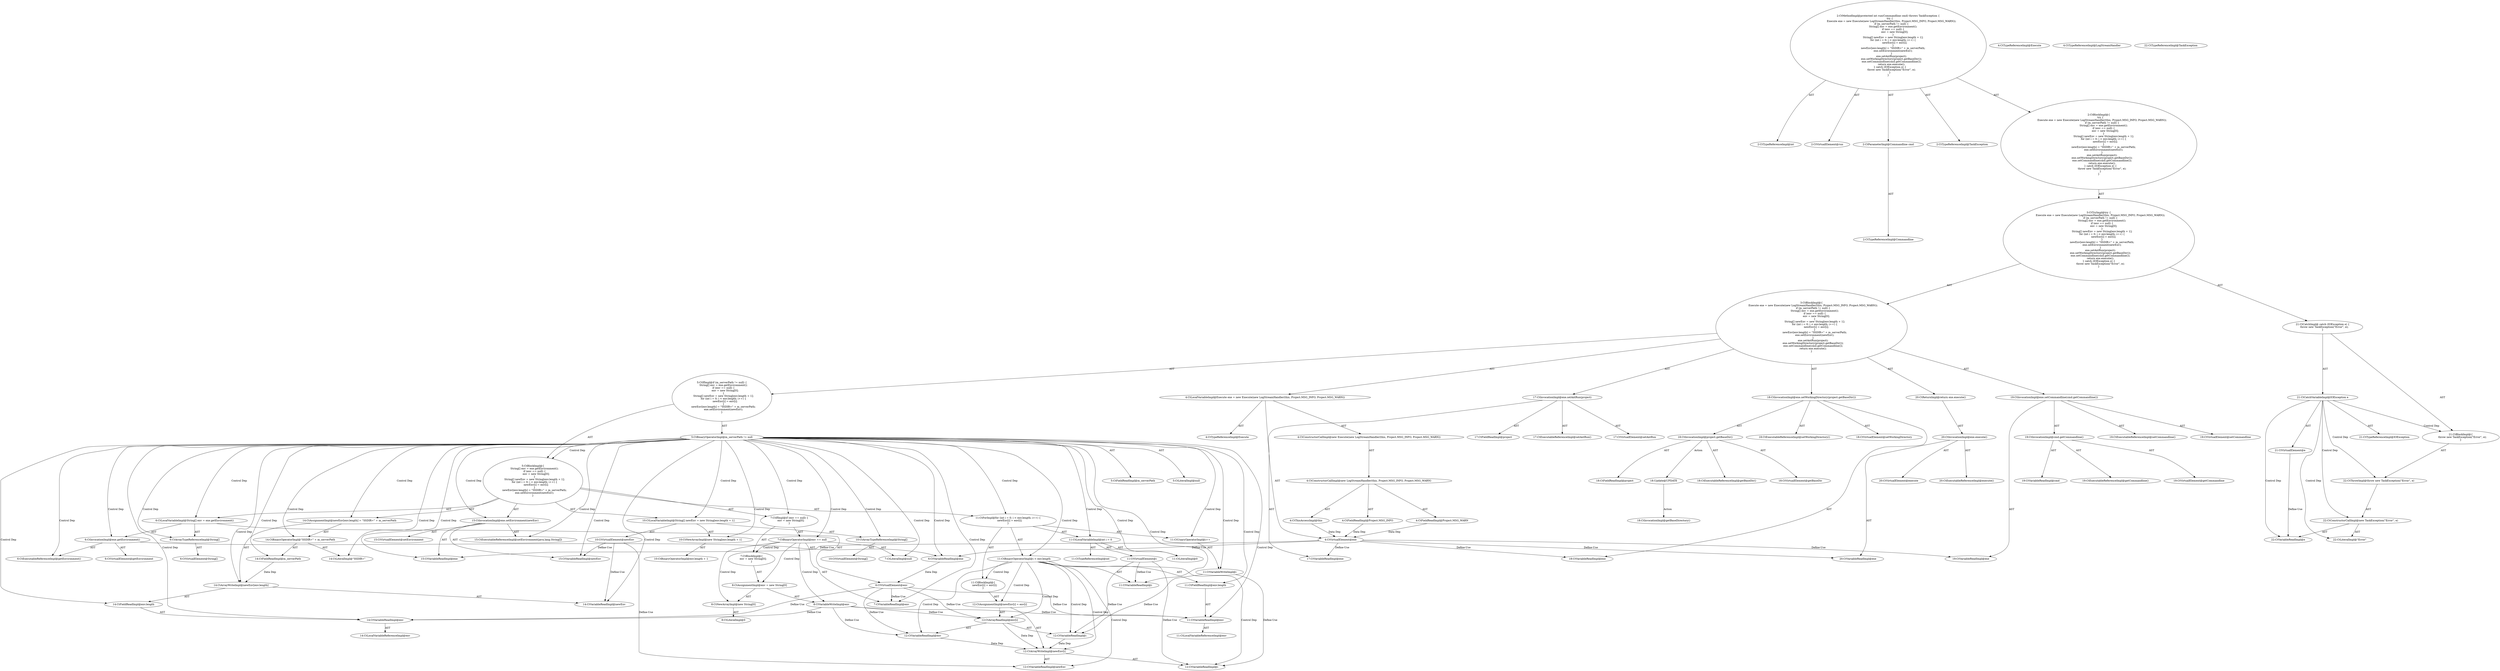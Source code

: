 digraph "run#?,Commandline" {
0 [label="2:CtTypeReferenceImpl@int" shape=ellipse]
1 [label="2:CtVirtualElement@run" shape=ellipse]
2 [label="2:CtParameterImpl@Commandline cmd" shape=ellipse]
3 [label="2:CtTypeReferenceImpl@Commandline" shape=ellipse]
4 [label="2:CtTypeReferenceImpl@TaskException" shape=ellipse]
5 [label="4:CtTypeReferenceImpl@Execute" shape=ellipse]
6 [label="4:CtTypeReferenceImpl@Execute" shape=ellipse]
7 [label="4:CtTypeReferenceImpl@LogStreamHandler" shape=ellipse]
8 [label="4:CtThisAccessImpl@this" shape=ellipse]
9 [label="4:CtFieldReadImpl@Project.MSG_INFO" shape=ellipse]
10 [label="4:CtFieldReadImpl@Project.MSG_WARN" shape=ellipse]
11 [label="4:CtConstructorCallImpl@new LogStreamHandler(this, Project.MSG_INFO, Project.MSG_WARN)" shape=ellipse]
12 [label="4:CtConstructorCallImpl@new Execute(new LogStreamHandler(this, Project.MSG_INFO, Project.MSG_WARN))" shape=ellipse]
13 [label="4:CtVirtualElement@exe" shape=ellipse]
14 [label="4:CtLocalVariableImpl@Execute exe = new Execute(new LogStreamHandler(this, Project.MSG_INFO, Project.MSG_WARN))" shape=ellipse]
15 [label="5:CtFieldReadImpl@m_serverPath" shape=ellipse]
16 [label="5:CtLiteralImpl@null" shape=ellipse]
17 [label="5:CtBinaryOperatorImpl@m_serverPath != null" shape=ellipse]
18 [label="6:CtVirtualElement@String[]" shape=ellipse]
19 [label="6:CtArrayTypeReferenceImpl@String[]" shape=ellipse]
20 [label="6:CtExecutableReferenceImpl@getEnvironment()" shape=ellipse]
21 [label="6:CtVirtualElement@getEnvironment" shape=ellipse]
22 [label="6:CtVariableReadImpl@exe" shape=ellipse]
23 [label="6:CtInvocationImpl@exe.getEnvironment()" shape=ellipse]
24 [label="6:CtVirtualElement@env" shape=ellipse]
25 [label="6:CtLocalVariableImpl@String[] env = exe.getEnvironment()" shape=ellipse]
26 [label="7:CtVariableReadImpl@env" shape=ellipse]
27 [label="7:CtLiteralImpl@null" shape=ellipse]
28 [label="7:CtBinaryOperatorImpl@env == null" shape=ellipse]
29 [label="8:CtVariableWriteImpl@env" shape=ellipse]
30 [label="8:CtNewArrayImpl@new String[0]" shape=ellipse]
31 [label="8:CtLiteralImpl@0" shape=ellipse]
32 [label="8:CtAssignmentImpl@env = new String[0]" shape=ellipse]
33 [label="7:CtBlockImpl@\{
    env = new String[0];
\}" shape=ellipse]
34 [label="7:CtIfImpl@if (env == null) \{
    env = new String[0];
\}" shape=ellipse]
35 [label="10:CtVirtualElement@String[]" shape=ellipse]
36 [label="10:CtArrayTypeReferenceImpl@String[]" shape=ellipse]
37 [label="10:CtNewArrayImpl@new String[env.length + 1]" shape=ellipse]
38 [label="10:CtBinaryOperatorImpl@env.length + 1" shape=ellipse]
39 [label="10:CtVirtualElement@newEnv" shape=ellipse]
40 [label="10:CtLocalVariableImpl@String[] newEnv = new String[env.length + 1]" shape=ellipse]
41 [label="11:CtTypeReferenceImpl@int" shape=ellipse]
42 [label="11:CtLiteralImpl@0" shape=ellipse]
43 [label="11:CtVirtualElement@i" shape=ellipse]
44 [label="11:CtLocalVariableImpl@int i = 0" shape=ellipse]
45 [label="11:CtVariableReadImpl@i" shape=ellipse]
46 [label="11:CtVariableReadImpl@env" shape=ellipse]
47 [label="11:CtLocalVariableReferenceImpl@env" shape=ellipse]
48 [label="11:CtFieldReadImpl@env.length" shape=ellipse]
49 [label="11:CtBinaryOperatorImpl@i < env.length" shape=ellipse]
50 [label="11:CtVariableWriteImpl@i" shape=ellipse]
51 [label="11:CtUnaryOperatorImpl@i++" shape=ellipse]
52 [label="12:CtVariableReadImpl@newEnv" shape=ellipse]
53 [label="12:CtVariableReadImpl@i" shape=ellipse]
54 [label="12:CtArrayWriteImpl@newEnv[i]" shape=ellipse]
55 [label="12:CtVariableReadImpl@env" shape=ellipse]
56 [label="12:CtVariableReadImpl@i" shape=ellipse]
57 [label="12:CtArrayReadImpl@env[i]" shape=ellipse]
58 [label="12:CtAssignmentImpl@newEnv[i] = env[i]" shape=ellipse]
59 [label="11:CtBlockImpl@\{
    newEnv[i] = env[i];
\}" shape=ellipse]
60 [label="11:CtForImpl@for (int i = 0; i < env.length; i++) \{
    newEnv[i] = env[i];
\}" shape=ellipse]
61 [label="14:CtVariableReadImpl@newEnv" shape=ellipse]
62 [label="14:CtVariableReadImpl@env" shape=ellipse]
63 [label="14:CtLocalVariableReferenceImpl@env" shape=ellipse]
64 [label="14:CtFieldReadImpl@env.length" shape=ellipse]
65 [label="14:CtArrayWriteImpl@newEnv[env.length]" shape=ellipse]
66 [label="14:CtLiteralImpl@\"SSDIR=\"" shape=ellipse]
67 [label="14:CtFieldReadImpl@m_serverPath" shape=ellipse]
68 [label="14:CtBinaryOperatorImpl@\"SSDIR=\" + m_serverPath" shape=ellipse]
69 [label="14:CtAssignmentImpl@newEnv[env.length] = \"SSDIR=\" + m_serverPath" shape=ellipse]
70 [label="15:CtExecutableReferenceImpl@setEnvironment(java.lang.String[])" shape=ellipse]
71 [label="15:CtVirtualElement@setEnvironment" shape=ellipse]
72 [label="15:CtVariableReadImpl@exe" shape=ellipse]
73 [label="15:CtVariableReadImpl@newEnv" shape=ellipse]
74 [label="15:CtInvocationImpl@exe.setEnvironment(newEnv)" shape=ellipse]
75 [label="5:CtBlockImpl@\{
    String[] env = exe.getEnvironment();
    if (env == null) \{
        env = new String[0];
    \}
    String[] newEnv = new String[env.length + 1];
    for (int i = 0; i < env.length; i++) \{
        newEnv[i] = env[i];
    \}
    newEnv[env.length] = \"SSDIR=\" + m_serverPath;
    exe.setEnvironment(newEnv);
\}" shape=ellipse]
76 [label="5:CtIfImpl@if (m_serverPath != null) \{
    String[] env = exe.getEnvironment();
    if (env == null) \{
        env = new String[0];
    \}
    String[] newEnv = new String[env.length + 1];
    for (int i = 0; i < env.length; i++) \{
        newEnv[i] = env[i];
    \}
    newEnv[env.length] = \"SSDIR=\" + m_serverPath;
    exe.setEnvironment(newEnv);
\}" shape=ellipse]
77 [label="17:CtExecutableReferenceImpl@setAntRun()" shape=ellipse]
78 [label="17:CtVirtualElement@setAntRun" shape=ellipse]
79 [label="17:CtVariableReadImpl@exe" shape=ellipse]
80 [label="17:CtFieldReadImpl@project" shape=ellipse]
81 [label="17:CtInvocationImpl@exe.setAntRun(project)" shape=ellipse]
82 [label="18:CtExecutableReferenceImpl@setWorkingDirectory()" shape=ellipse]
83 [label="18:CtVirtualElement@setWorkingDirectory" shape=ellipse]
84 [label="18:CtVariableReadImpl@exe" shape=ellipse]
85 [label="18:CtExecutableReferenceImpl@getBaseDir()" shape=ellipse]
86 [label="18:CtVirtualElement@getBaseDir" shape=ellipse]
87 [label="18:CtFieldReadImpl@project" shape=ellipse]
88 [label="18:CtInvocationImpl@project.getBaseDir()" shape=ellipse]
89 [label="18:CtInvocationImpl@exe.setWorkingDirectory(project.getBaseDir())" shape=ellipse]
90 [label="19:CtExecutableReferenceImpl@setCommandline()" shape=ellipse]
91 [label="19:CtVirtualElement@setCommandline" shape=ellipse]
92 [label="19:CtVariableReadImpl@exe" shape=ellipse]
93 [label="19:CtExecutableReferenceImpl@getCommandline()" shape=ellipse]
94 [label="19:CtVirtualElement@getCommandline" shape=ellipse]
95 [label="19:CtVariableReadImpl@cmd" shape=ellipse]
96 [label="19:CtInvocationImpl@cmd.getCommandline()" shape=ellipse]
97 [label="19:CtInvocationImpl@exe.setCommandline(cmd.getCommandline())" shape=ellipse]
98 [label="20:CtExecutableReferenceImpl@execute()" shape=ellipse]
99 [label="20:CtVirtualElement@execute" shape=ellipse]
100 [label="20:CtVariableReadImpl@exe" shape=ellipse]
101 [label="20:CtInvocationImpl@exe.execute()" shape=ellipse]
102 [label="20:CtReturnImpl@return exe.execute()" shape=ellipse]
103 [label="3:CtBlockImpl@\{
    Execute exe = new Execute(new LogStreamHandler(this, Project.MSG_INFO, Project.MSG_WARN));
    if (m_serverPath != null) \{
        String[] env = exe.getEnvironment();
        if (env == null) \{
            env = new String[0];
        \}
        String[] newEnv = new String[env.length + 1];
        for (int i = 0; i < env.length; i++) \{
            newEnv[i] = env[i];
        \}
        newEnv[env.length] = \"SSDIR=\" + m_serverPath;
        exe.setEnvironment(newEnv);
    \}
    exe.setAntRun(project);
    exe.setWorkingDirectory(project.getBaseDir());
    exe.setCommandline(cmd.getCommandline());
    return exe.execute();
\}" shape=ellipse]
104 [label="21:CtVirtualElement@e" shape=ellipse]
105 [label="21:CtTypeReferenceImpl@IOException" shape=ellipse]
106 [label="21:CtCatchVariableImpl@IOException e" shape=ellipse]
107 [label="22:CtTypeReferenceImpl@TaskException" shape=ellipse]
108 [label="22:CtLiteralImpl@\"Error\"" shape=ellipse]
109 [label="22:CtVariableReadImpl@e" shape=ellipse]
110 [label="22:CtConstructorCallImpl@new TaskException(\"Error\", e)" shape=ellipse]
111 [label="22:CtThrowImpl@throw new TaskException(\"Error\", e)" shape=ellipse]
112 [label="21:CtBlockImpl@\{
    throw new TaskException(\"Error\", e);
\}" shape=ellipse]
113 [label="21:CtCatchImpl@ catch (IOException e) \{
    throw new TaskException(\"Error\", e);
\}" shape=ellipse]
114 [label="3:CtTryImpl@try \{
    Execute exe = new Execute(new LogStreamHandler(this, Project.MSG_INFO, Project.MSG_WARN));
    if (m_serverPath != null) \{
        String[] env = exe.getEnvironment();
        if (env == null) \{
            env = new String[0];
        \}
        String[] newEnv = new String[env.length + 1];
        for (int i = 0; i < env.length; i++) \{
            newEnv[i] = env[i];
        \}
        newEnv[env.length] = \"SSDIR=\" + m_serverPath;
        exe.setEnvironment(newEnv);
    \}
    exe.setAntRun(project);
    exe.setWorkingDirectory(project.getBaseDir());
    exe.setCommandline(cmd.getCommandline());
    return exe.execute();
\} catch (IOException e) \{
    throw new TaskException(\"Error\", e);
\}" shape=ellipse]
115 [label="2:CtBlockImpl@\{
    try \{
        Execute exe = new Execute(new LogStreamHandler(this, Project.MSG_INFO, Project.MSG_WARN));
        if (m_serverPath != null) \{
            String[] env = exe.getEnvironment();
            if (env == null) \{
                env = new String[0];
            \}
            String[] newEnv = new String[env.length + 1];
            for (int i = 0; i < env.length; i++) \{
                newEnv[i] = env[i];
            \}
            newEnv[env.length] = \"SSDIR=\" + m_serverPath;
            exe.setEnvironment(newEnv);
        \}
        exe.setAntRun(project);
        exe.setWorkingDirectory(project.getBaseDir());
        exe.setCommandline(cmd.getCommandline());
        return exe.execute();
    \} catch (IOException e) \{
        throw new TaskException(\"Error\", e);
    \}
\}" shape=ellipse]
116 [label="2:CtMethodImpl@protected int run(Commandline cmd) throws TaskException \{
    try \{
        Execute exe = new Execute(new LogStreamHandler(this, Project.MSG_INFO, Project.MSG_WARN));
        if (m_serverPath != null) \{
            String[] env = exe.getEnvironment();
            if (env == null) \{
                env = new String[0];
            \}
            String[] newEnv = new String[env.length + 1];
            for (int i = 0; i < env.length; i++) \{
                newEnv[i] = env[i];
            \}
            newEnv[env.length] = \"SSDIR=\" + m_serverPath;
            exe.setEnvironment(newEnv);
        \}
        exe.setAntRun(project);
        exe.setWorkingDirectory(project.getBaseDir());
        exe.setCommandline(cmd.getCommandline());
        return exe.execute();
    \} catch (IOException e) \{
        throw new TaskException(\"Error\", e);
    \}
\}" shape=ellipse]
117 [label="18:Update@UPDATE" shape=ellipse]
118 [label="18:CtInvocationImpl@getBaseDirectory()" shape=ellipse]
2 -> 3 [label="AST"];
8 -> 13 [label="Data Dep"];
9 -> 13 [label="Data Dep"];
10 -> 13 [label="Data Dep"];
11 -> 8 [label="AST"];
11 -> 9 [label="AST"];
11 -> 10 [label="AST"];
12 -> 11 [label="AST"];
13 -> 22 [label="Define-Use"];
13 -> 72 [label="Define-Use"];
13 -> 79 [label="Define-Use"];
13 -> 84 [label="Define-Use"];
13 -> 92 [label="Define-Use"];
13 -> 100 [label="Define-Use"];
14 -> 13 [label="AST"];
14 -> 5 [label="AST"];
14 -> 12 [label="AST"];
17 -> 15 [label="AST"];
17 -> 16 [label="AST"];
17 -> 75 [label="Control Dep"];
17 -> 25 [label="Control Dep"];
17 -> 19 [label="Control Dep"];
17 -> 23 [label="Control Dep"];
17 -> 20 [label="Control Dep"];
17 -> 22 [label="Control Dep"];
17 -> 34 [label="Control Dep"];
17 -> 28 [label="Control Dep"];
17 -> 26 [label="Control Dep"];
17 -> 27 [label="Control Dep"];
17 -> 40 [label="Control Dep"];
17 -> 36 [label="Control Dep"];
17 -> 37 [label="Control Dep"];
17 -> 60 [label="Control Dep"];
17 -> 44 [label="Control Dep"];
17 -> 42 [label="Control Dep"];
17 -> 49 [label="Control Dep"];
17 -> 45 [label="Control Dep"];
17 -> 48 [label="Control Dep"];
17 -> 46 [label="Control Dep"];
17 -> 51 [label="Control Dep"];
17 -> 50 [label="Control Dep"];
17 -> 69 [label="Control Dep"];
17 -> 65 [label="Control Dep"];
17 -> 61 [label="Control Dep"];
17 -> 64 [label="Control Dep"];
17 -> 62 [label="Control Dep"];
17 -> 68 [label="Control Dep"];
17 -> 66 [label="Control Dep"];
17 -> 67 [label="Control Dep"];
17 -> 74 [label="Control Dep"];
17 -> 70 [label="Control Dep"];
17 -> 72 [label="Control Dep"];
17 -> 73 [label="Control Dep"];
19 -> 18 [label="AST"];
22 -> 24 [label="Data Dep"];
23 -> 21 [label="AST"];
23 -> 22 [label="AST"];
23 -> 20 [label="AST"];
24 -> 26 [label="Define-Use"];
24 -> 46 [label="Define-Use"];
24 -> 55 [label="Define-Use"];
24 -> 57 [label="Define-Use"];
24 -> 62 [label="Define-Use"];
25 -> 24 [label="AST"];
25 -> 19 [label="AST"];
25 -> 23 [label="AST"];
28 -> 26 [label="AST"];
28 -> 27 [label="AST"];
28 -> 33 [label="Control Dep"];
28 -> 32 [label="Control Dep"];
28 -> 29 [label="Control Dep"];
28 -> 30 [label="Control Dep"];
29 -> 46 [label="Define-Use"];
29 -> 55 [label="Define-Use"];
29 -> 57 [label="Define-Use"];
29 -> 62 [label="Define-Use"];
30 -> 31 [label="AST"];
32 -> 29 [label="AST"];
32 -> 30 [label="AST"];
33 -> 32 [label="AST"];
34 -> 28 [label="AST"];
34 -> 33 [label="AST"];
36 -> 35 [label="AST"];
37 -> 38 [label="AST"];
39 -> 52 [label="Define-Use"];
39 -> 61 [label="Define-Use"];
39 -> 73 [label="Define-Use"];
40 -> 39 [label="AST"];
40 -> 36 [label="AST"];
40 -> 37 [label="AST"];
43 -> 45 [label="Define-Use"];
43 -> 53 [label="Define-Use"];
43 -> 56 [label="Define-Use"];
44 -> 43 [label="AST"];
44 -> 41 [label="AST"];
44 -> 42 [label="AST"];
46 -> 47 [label="AST"];
48 -> 46 [label="AST"];
49 -> 45 [label="AST"];
49 -> 48 [label="AST"];
49 -> 59 [label="Control Dep"];
49 -> 58 [label="Control Dep"];
49 -> 54 [label="Control Dep"];
49 -> 52 [label="Control Dep"];
49 -> 53 [label="Control Dep"];
49 -> 57 [label="Control Dep"];
49 -> 55 [label="Control Dep"];
49 -> 56 [label="Control Dep"];
50 -> 53 [label="Define-Use"];
50 -> 56 [label="Define-Use"];
51 -> 50 [label="AST"];
54 -> 52 [label="AST"];
54 -> 53 [label="AST"];
55 -> 54 [label="Data Dep"];
56 -> 54 [label="Data Dep"];
57 -> 55 [label="AST"];
57 -> 56 [label="AST"];
57 -> 54 [label="Data Dep"];
58 -> 54 [label="AST"];
58 -> 57 [label="AST"];
59 -> 58 [label="AST"];
60 -> 44 [label="AST"];
60 -> 49 [label="AST"];
60 -> 51 [label="AST"];
60 -> 59 [label="AST"];
62 -> 63 [label="AST"];
64 -> 62 [label="AST"];
65 -> 61 [label="AST"];
65 -> 64 [label="AST"];
67 -> 65 [label="Data Dep"];
68 -> 66 [label="AST"];
68 -> 67 [label="AST"];
69 -> 65 [label="AST"];
69 -> 68 [label="AST"];
74 -> 71 [label="AST"];
74 -> 72 [label="AST"];
74 -> 70 [label="AST"];
74 -> 73 [label="AST"];
75 -> 25 [label="AST"];
75 -> 34 [label="AST"];
75 -> 40 [label="AST"];
75 -> 60 [label="AST"];
75 -> 69 [label="AST"];
75 -> 74 [label="AST"];
76 -> 17 [label="AST"];
76 -> 75 [label="AST"];
81 -> 78 [label="AST"];
81 -> 79 [label="AST"];
81 -> 77 [label="AST"];
81 -> 80 [label="AST"];
88 -> 86 [label="AST"];
88 -> 87 [label="AST"];
88 -> 85 [label="AST"];
88 -> 117 [label="Action"];
89 -> 83 [label="AST"];
89 -> 84 [label="AST"];
89 -> 82 [label="AST"];
89 -> 88 [label="AST"];
96 -> 94 [label="AST"];
96 -> 95 [label="AST"];
96 -> 93 [label="AST"];
97 -> 91 [label="AST"];
97 -> 92 [label="AST"];
97 -> 90 [label="AST"];
97 -> 96 [label="AST"];
101 -> 99 [label="AST"];
101 -> 100 [label="AST"];
101 -> 98 [label="AST"];
102 -> 101 [label="AST"];
103 -> 14 [label="AST"];
103 -> 76 [label="AST"];
103 -> 81 [label="AST"];
103 -> 89 [label="AST"];
103 -> 97 [label="AST"];
103 -> 102 [label="AST"];
104 -> 109 [label="Define-Use"];
106 -> 104 [label="AST"];
106 -> 105 [label="AST"];
106 -> 112 [label="Control Dep"];
106 -> 111 [label="Control Dep"];
106 -> 110 [label="Control Dep"];
106 -> 108 [label="Control Dep"];
106 -> 109 [label="Control Dep"];
110 -> 108 [label="AST"];
110 -> 109 [label="AST"];
111 -> 110 [label="AST"];
112 -> 111 [label="AST"];
113 -> 106 [label="AST"];
113 -> 112 [label="AST"];
114 -> 103 [label="AST"];
114 -> 113 [label="AST"];
115 -> 114 [label="AST"];
116 -> 1 [label="AST"];
116 -> 0 [label="AST"];
116 -> 2 [label="AST"];
116 -> 4 [label="AST"];
116 -> 115 [label="AST"];
117 -> 118 [label="Action"];
}